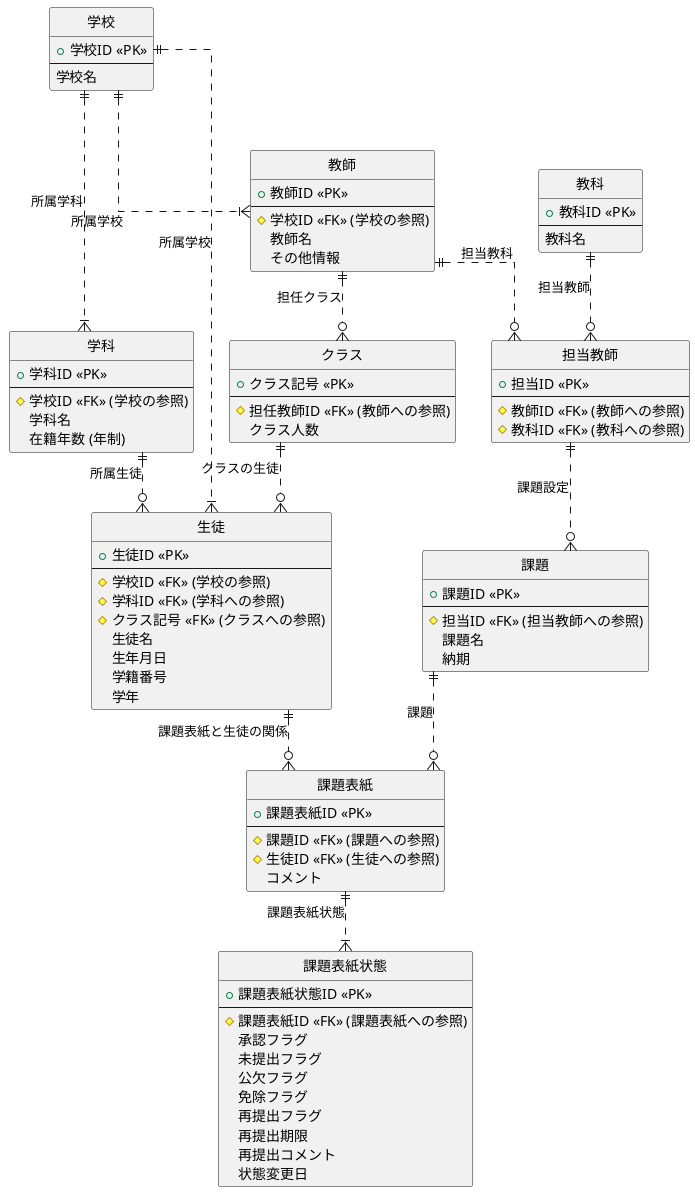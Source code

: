 @startuml Same
hide circle
skinparam Linetype ortho

entity "生徒" as student {
    + 生徒ID <<PK>>
    --
    # 学校ID <<FK>> (学校の参照)
    # 学科ID <<FK>> (学科への参照)
    # クラス記号 <<FK>> (クラスへの参照)
    生徒名
    生年月日
    学籍番号
    学年
}

entity "学校" as school {
    + 学校ID <<PK>>
    ----
    学校名
}

entity "学科" as department {
    + 学科ID <<PK>>
    --
    # 学校ID <<FK>> (学校の参照)
    学科名
    在籍年数 (年制)
}

entity "クラス" as class {
    + クラス記号 <<PK>>
    --
    # 担任教師ID <<FK>> (教師への参照)
    クラス人数
}

entity "教師" as teacher {
    + 教師ID <<PK>>
    --
    # 学校ID <<FK>> (学校の参照)
    教師名
    その他情報
}

entity "教科" as subject {
    + 教科ID <<PK>>
    --
    教科名
}

entity "担当教師" as teacher_subject {
    + 担当ID <<PK>>
    --
    # 教師ID <<FK>> (教師への参照)
    # 教科ID <<FK>> (教科への参照)
}

entity "課題" as issue {
    + 課題ID <<PK>>
    --
    # 担当ID <<FK>> (担当教師への参照)
    課題名
    納期
}

entity "課題表紙" as issueCover {
    + 課題表紙ID <<PK>>
    --
    # 課題ID <<FK>> (課題への参照)
    # 生徒ID <<FK>> (生徒への参照)
    コメント
}

entity "課題表紙状態" as issueCoverStatus {
    + 課題表紙状態ID <<PK>>
    --
    # 課題表紙ID <<FK>> (課題表紙への参照)
    承認フラグ
    未提出フラグ
    公欠フラグ
    免除フラグ
    再提出フラグ
    再提出期限
    再提出コメント
    状態変更日
}

subject ||..o{ teacher_subject: 担当教師
teacher ||..o{ teacher_subject: 担当教科

teacher ||..o{ class: 担任クラス
class ||..o{ student: クラスの生徒
department ||..o{ student: 所属生徒

school ||..|{ student: 所属学校
school ||..|{ department: 所属学科
school ||..|{ teacher: 所属学校

teacher_subject ||..o{ issue: 課題設定
issue ||..o{ issueCover: 課題
student ||..o{ issueCover: 課題表紙と生徒の関係
issueCover ||..|{ issueCoverStatus: 課題表紙状態

@enduml
